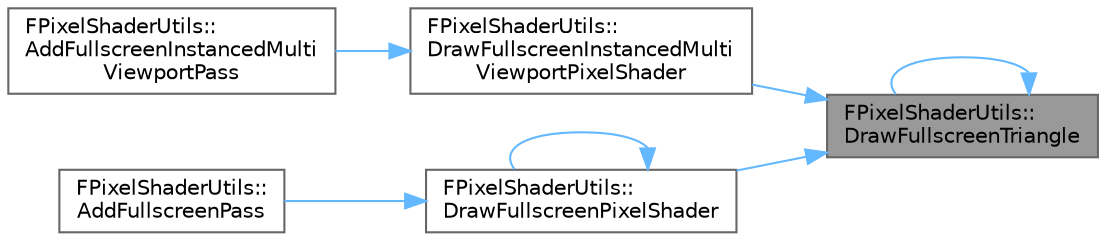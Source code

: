 digraph "FPixelShaderUtils::DrawFullscreenTriangle"
{
 // INTERACTIVE_SVG=YES
 // LATEX_PDF_SIZE
  bgcolor="transparent";
  edge [fontname=Helvetica,fontsize=10,labelfontname=Helvetica,labelfontsize=10];
  node [fontname=Helvetica,fontsize=10,shape=box,height=0.2,width=0.4];
  rankdir="RL";
  Node1 [id="Node000001",label="FPixelShaderUtils::\lDrawFullscreenTriangle",height=0.2,width=0.4,color="gray40", fillcolor="grey60", style="filled", fontcolor="black",tooltip="Draw a single triangle on the entire viewport."];
  Node1 -> Node2 [id="edge1_Node000001_Node000002",dir="back",color="steelblue1",style="solid",tooltip=" "];
  Node2 [id="Node000002",label="FPixelShaderUtils::\lDrawFullscreenInstancedMulti\lViewportPixelShader",height=0.2,width=0.4,color="grey40", fillcolor="white", style="filled",URL="$df/dc9/structFPixelShaderUtils.html#ae245eff59157a9718a7c3419eb8945b9",tooltip="Dispatch a full screen pixel shader to rhi command list with its parameters, covering several views a..."];
  Node2 -> Node3 [id="edge2_Node000002_Node000003",dir="back",color="steelblue1",style="solid",tooltip=" "];
  Node3 [id="Node000003",label="FPixelShaderUtils::\lAddFullscreenInstancedMulti\lViewportPass",height=0.2,width=0.4,color="grey40", fillcolor="white", style="filled",URL="$df/dc9/structFPixelShaderUtils.html#a99b77ca097aeb8918c18aa5c100d4230",tooltip="Dispatch a pixel shader to render graph builder with its parameters."];
  Node1 -> Node4 [id="edge3_Node000001_Node000004",dir="back",color="steelblue1",style="solid",tooltip=" "];
  Node4 [id="Node000004",label="FPixelShaderUtils::\lDrawFullscreenPixelShader",height=0.2,width=0.4,color="grey40", fillcolor="white", style="filled",URL="$df/dc9/structFPixelShaderUtils.html#ad84d95cb0e789dd9386a2bb9bea3bfe1",tooltip="Dispatch a full screen pixel shader to rhi command list with its parameters."];
  Node4 -> Node5 [id="edge4_Node000004_Node000005",dir="back",color="steelblue1",style="solid",tooltip=" "];
  Node5 [id="Node000005",label="FPixelShaderUtils::\lAddFullscreenPass",height=0.2,width=0.4,color="grey40", fillcolor="white", style="filled",URL="$df/dc9/structFPixelShaderUtils.html#a7b82b5a86ebf4c9a0f3ab6bfc1ae6055",tooltip="Dispatch a pixel shader to render graph builder with its parameters."];
  Node4 -> Node4 [id="edge5_Node000004_Node000004",dir="back",color="steelblue1",style="solid",tooltip=" "];
  Node1 -> Node1 [id="edge6_Node000001_Node000001",dir="back",color="steelblue1",style="solid",tooltip=" "];
}
